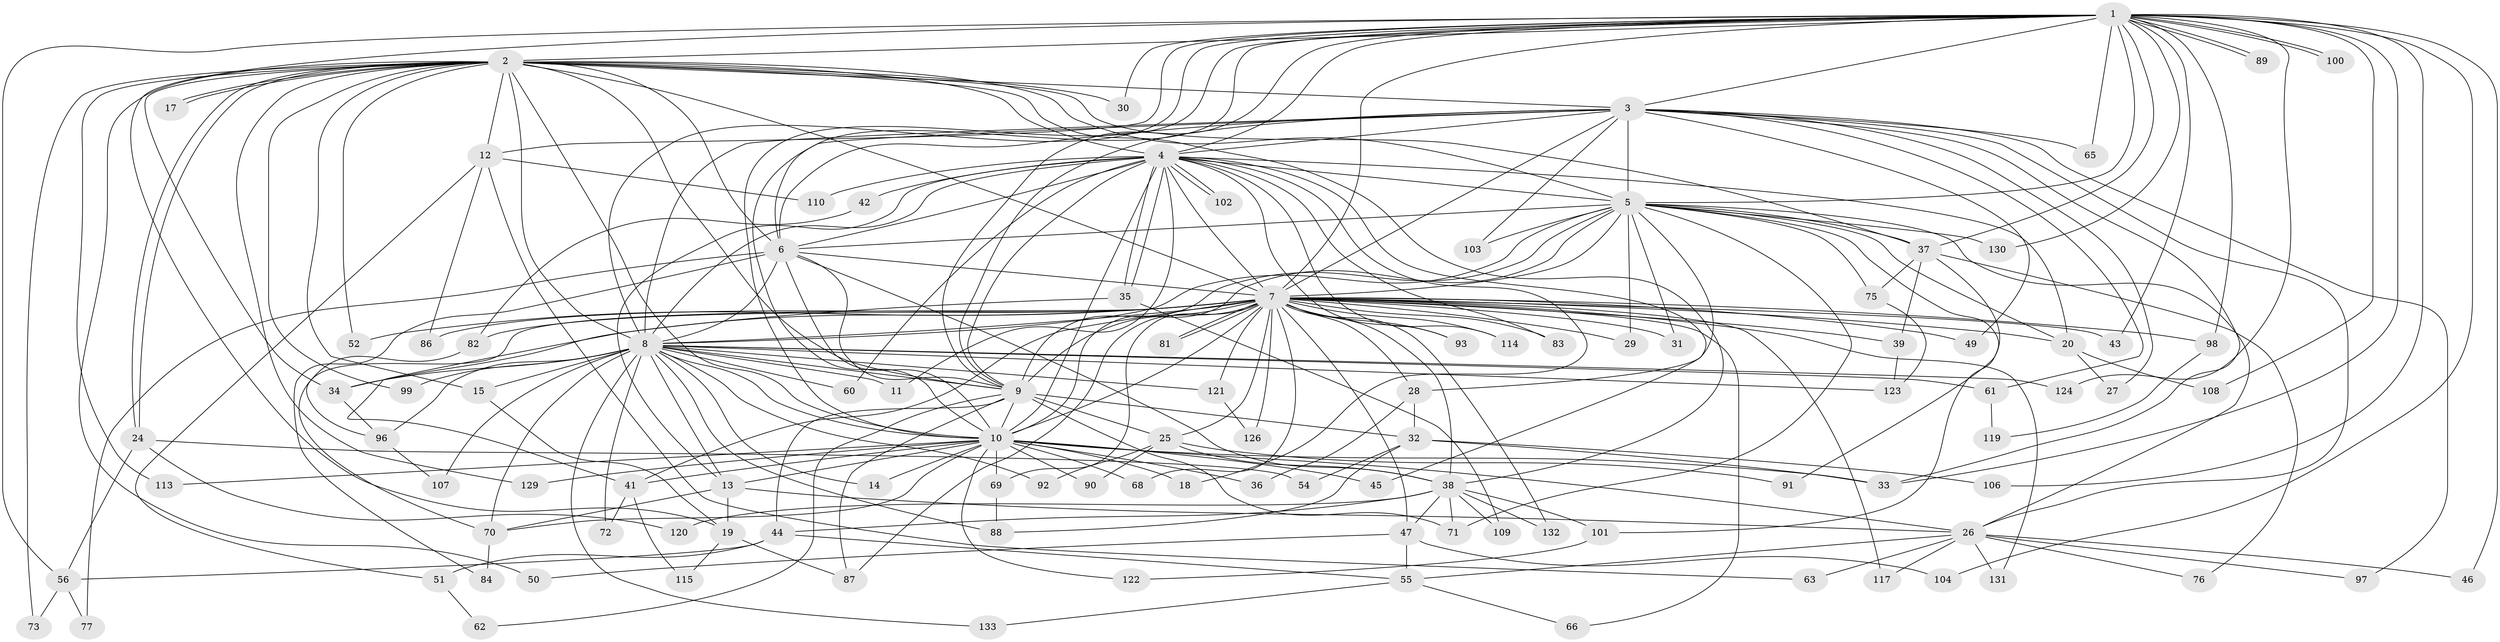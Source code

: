 // original degree distribution, {30: 0.007352941176470588, 27: 0.007352941176470588, 17: 0.007352941176470588, 25: 0.014705882352941176, 22: 0.007352941176470588, 13: 0.007352941176470588, 41: 0.007352941176470588, 29: 0.007352941176470588, 15: 0.007352941176470588, 2: 0.5955882352941176, 7: 0.029411764705882353, 4: 0.08088235294117647, 5: 0.03676470588235294, 3: 0.15441176470588236, 6: 0.022058823529411766, 10: 0.007352941176470588}
// Generated by graph-tools (version 1.1) at 2025/10/02/27/25 16:10:58]
// undirected, 106 vertices, 257 edges
graph export_dot {
graph [start="1"]
  node [color=gray90,style=filled];
  1 [super="+136"];
  2 [super="+22"];
  3 [super="+85"];
  4 [super="+40"];
  5 [super="+57"];
  6 [super="+16"];
  7 [super="+118"];
  8 [super="+80"];
  9 [super="+111"];
  10 [super="+95"];
  11;
  12 [super="+23"];
  13 [super="+48"];
  14;
  15 [super="+79"];
  17;
  18;
  19 [super="+135"];
  20 [super="+21"];
  24;
  25 [super="+64"];
  26 [super="+67"];
  27;
  28;
  29;
  30;
  31;
  32 [super="+58"];
  33 [super="+74"];
  34 [super="+94"];
  35;
  36;
  37 [super="+125"];
  38 [super="+59"];
  39;
  41 [super="+53"];
  42;
  43;
  44;
  45;
  46;
  47;
  49;
  50;
  51;
  52;
  54;
  55 [super="+127"];
  56 [super="+134"];
  60;
  61;
  62;
  63;
  65;
  66;
  68;
  69 [super="+112"];
  70 [super="+78"];
  71;
  72;
  73;
  75 [super="+128"];
  76;
  77;
  81;
  82;
  83;
  84;
  86;
  87 [super="+105"];
  88;
  89;
  90;
  91;
  92;
  93;
  96 [super="+116"];
  97;
  98;
  99;
  100;
  101;
  102;
  103;
  104;
  106;
  107;
  108;
  109;
  110;
  113;
  114;
  115;
  117;
  119;
  120;
  121;
  122;
  123;
  124;
  126;
  129;
  130;
  131;
  132;
  133;
  1 -- 2;
  1 -- 3;
  1 -- 4 [weight=2];
  1 -- 5;
  1 -- 6 [weight=2];
  1 -- 7;
  1 -- 8;
  1 -- 9;
  1 -- 10;
  1 -- 12;
  1 -- 19;
  1 -- 30;
  1 -- 43;
  1 -- 46;
  1 -- 56;
  1 -- 65;
  1 -- 89;
  1 -- 89;
  1 -- 98;
  1 -- 100;
  1 -- 100;
  1 -- 104;
  1 -- 106;
  1 -- 108;
  1 -- 124;
  1 -- 130;
  1 -- 37;
  1 -- 33;
  2 -- 3;
  2 -- 4;
  2 -- 5 [weight=2];
  2 -- 6;
  2 -- 7 [weight=2];
  2 -- 8;
  2 -- 9;
  2 -- 10;
  2 -- 12 [weight=2];
  2 -- 15;
  2 -- 17;
  2 -- 17;
  2 -- 24;
  2 -- 24;
  2 -- 30;
  2 -- 37;
  2 -- 38;
  2 -- 50;
  2 -- 52;
  2 -- 73;
  2 -- 113;
  2 -- 129;
  2 -- 99;
  2 -- 34;
  3 -- 4;
  3 -- 5;
  3 -- 6;
  3 -- 7;
  3 -- 8;
  3 -- 9;
  3 -- 10;
  3 -- 27;
  3 -- 33;
  3 -- 49;
  3 -- 61;
  3 -- 65;
  3 -- 97;
  3 -- 103;
  3 -- 26;
  4 -- 5;
  4 -- 6;
  4 -- 7;
  4 -- 8 [weight=2];
  4 -- 9;
  4 -- 10;
  4 -- 11;
  4 -- 13;
  4 -- 18;
  4 -- 20;
  4 -- 35;
  4 -- 35;
  4 -- 42 [weight=2];
  4 -- 45;
  4 -- 60;
  4 -- 83;
  4 -- 93;
  4 -- 102;
  4 -- 102;
  4 -- 110;
  4 -- 114;
  5 -- 6;
  5 -- 7;
  5 -- 8;
  5 -- 9;
  5 -- 10 [weight=2];
  5 -- 20;
  5 -- 26;
  5 -- 28;
  5 -- 29;
  5 -- 31;
  5 -- 37;
  5 -- 71;
  5 -- 75;
  5 -- 101;
  5 -- 103;
  5 -- 130;
  6 -- 7;
  6 -- 8;
  6 -- 9;
  6 -- 10;
  6 -- 38;
  6 -- 77;
  6 -- 84;
  7 -- 8;
  7 -- 9;
  7 -- 10;
  7 -- 25;
  7 -- 28;
  7 -- 29;
  7 -- 31;
  7 -- 34;
  7 -- 39;
  7 -- 41;
  7 -- 43;
  7 -- 47;
  7 -- 49;
  7 -- 52;
  7 -- 66;
  7 -- 68;
  7 -- 69;
  7 -- 81;
  7 -- 81;
  7 -- 82;
  7 -- 83;
  7 -- 86;
  7 -- 87;
  7 -- 93;
  7 -- 98;
  7 -- 114;
  7 -- 117;
  7 -- 121;
  7 -- 126;
  7 -- 131;
  7 -- 132;
  7 -- 38;
  7 -- 20;
  7 -- 70;
  8 -- 9;
  8 -- 10;
  8 -- 11;
  8 -- 13 [weight=2];
  8 -- 14;
  8 -- 15 [weight=2];
  8 -- 34;
  8 -- 60;
  8 -- 61;
  8 -- 70;
  8 -- 72;
  8 -- 88;
  8 -- 96;
  8 -- 99;
  8 -- 107;
  8 -- 121;
  8 -- 123;
  8 -- 124;
  8 -- 133;
  8 -- 92;
  9 -- 10;
  9 -- 25;
  9 -- 32;
  9 -- 44;
  9 -- 62;
  9 -- 71;
  9 -- 87;
  10 -- 14;
  10 -- 18;
  10 -- 33;
  10 -- 36;
  10 -- 45;
  10 -- 68;
  10 -- 69;
  10 -- 90;
  10 -- 113;
  10 -- 122;
  10 -- 129;
  10 -- 26;
  10 -- 41;
  10 -- 13;
  10 -- 70;
  12 -- 51;
  12 -- 63;
  12 -- 86;
  12 -- 110;
  13 -- 26;
  13 -- 70;
  13 -- 19;
  15 -- 19;
  19 -- 87;
  19 -- 115;
  20 -- 27;
  20 -- 108;
  24 -- 54;
  24 -- 120;
  24 -- 56;
  25 -- 90;
  25 -- 91;
  25 -- 92;
  25 -- 38;
  26 -- 46;
  26 -- 63;
  26 -- 76;
  26 -- 117;
  26 -- 131;
  26 -- 97;
  26 -- 55;
  28 -- 32;
  28 -- 36;
  32 -- 54;
  32 -- 88;
  32 -- 106;
  32 -- 33;
  34 -- 96;
  35 -- 41;
  35 -- 109;
  37 -- 39;
  37 -- 75;
  37 -- 76;
  37 -- 91;
  38 -- 44;
  38 -- 47;
  38 -- 120;
  38 -- 132;
  38 -- 101;
  38 -- 71;
  38 -- 109;
  39 -- 123;
  41 -- 72;
  41 -- 115;
  42 -- 82;
  44 -- 51;
  44 -- 55;
  44 -- 56;
  47 -- 50;
  47 -- 55;
  47 -- 104;
  51 -- 62;
  55 -- 66;
  55 -- 133;
  56 -- 73;
  56 -- 77;
  61 -- 119;
  69 -- 88;
  70 -- 84;
  75 -- 123;
  82 -- 96;
  96 -- 107;
  98 -- 119;
  101 -- 122;
  121 -- 126;
}
